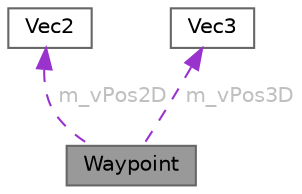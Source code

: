 digraph "Waypoint"
{
 // LATEX_PDF_SIZE
  bgcolor="transparent";
  edge [fontname=Helvetica,fontsize=10,labelfontname=Helvetica,labelfontsize=10];
  node [fontname=Helvetica,fontsize=10,shape=box,height=0.2,width=0.4];
  Node1 [id="Node000001",label="Waypoint",height=0.2,width=0.4,color="gray40", fillcolor="grey60", style="filled", fontcolor="black",tooltip=" "];
  Node2 -> Node1 [id="edge1_Node000001_Node000002",dir="back",color="darkorchid3",style="dashed",tooltip=" ",label=" m_vPos2D",fontcolor="grey" ];
  Node2 [id="Node000002",label="Vec2",height=0.2,width=0.4,color="gray40", fillcolor="white", style="filled",URL="$d3/d95/classVec2.html",tooltip=" "];
  Node3 -> Node1 [id="edge2_Node000001_Node000003",dir="back",color="darkorchid3",style="dashed",tooltip=" ",label=" m_vPos3D",fontcolor="grey" ];
  Node3 [id="Node000003",label="Vec3",height=0.2,width=0.4,color="gray40", fillcolor="white", style="filled",URL="$d9/de4/classVec3.html",tooltip=" "];
}
